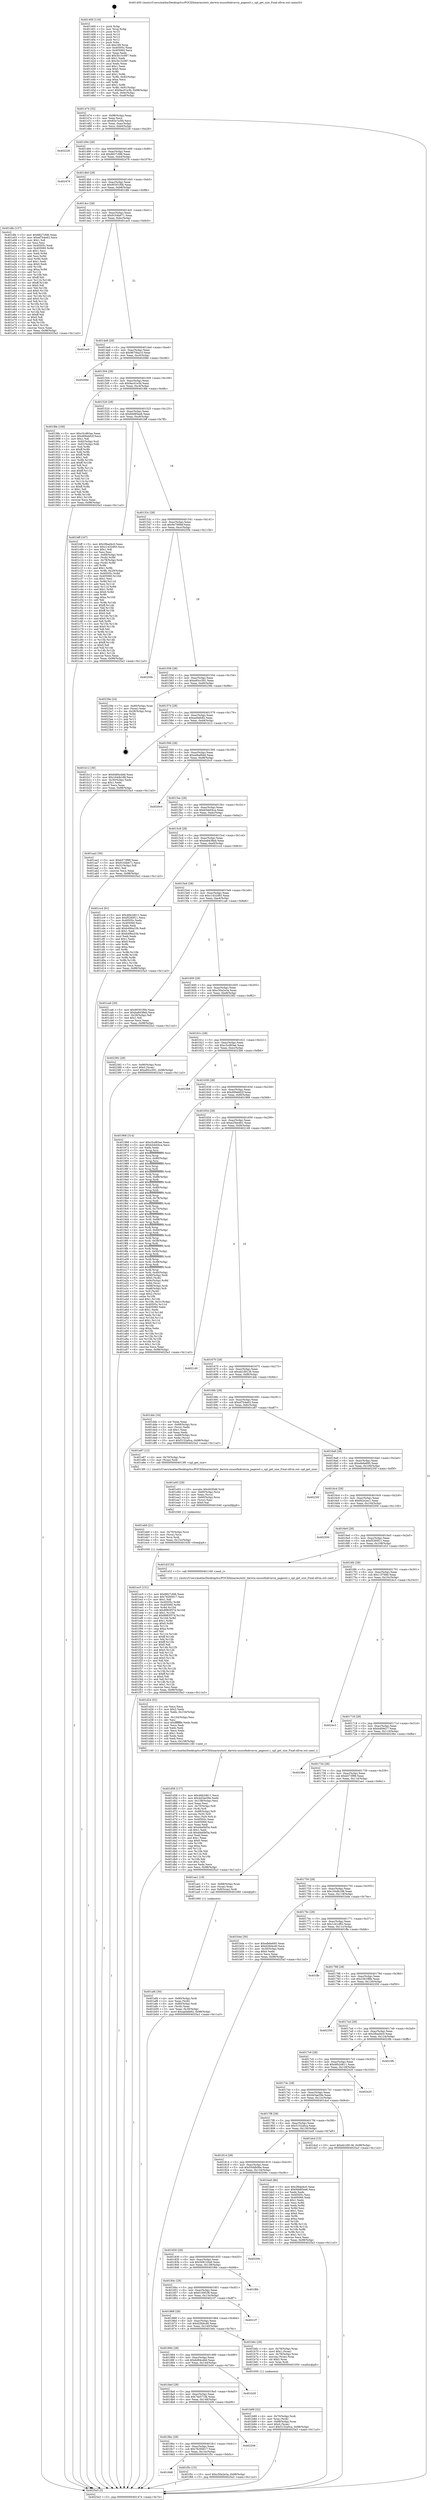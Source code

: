 digraph "0x401400" {
  label = "0x401400 (/mnt/c/Users/mathe/Desktop/tcc/POCII/binaries/extr_darwin-xnuosfmkvmvm_pageout.c_upl_get_size_Final-ollvm.out::main(0))"
  labelloc = "t"
  node[shape=record]

  Entry [label="",width=0.3,height=0.3,shape=circle,fillcolor=black,style=filled]
  "0x401474" [label="{
     0x401474 [32]\l
     | [instrs]\l
     &nbsp;&nbsp;0x401474 \<+6\>: mov -0x98(%rbp),%eax\l
     &nbsp;&nbsp;0x40147a \<+2\>: mov %eax,%ecx\l
     &nbsp;&nbsp;0x40147c \<+6\>: sub $0x83e7a3f4,%ecx\l
     &nbsp;&nbsp;0x401482 \<+6\>: mov %eax,-0xac(%rbp)\l
     &nbsp;&nbsp;0x401488 \<+6\>: mov %ecx,-0xb0(%rbp)\l
     &nbsp;&nbsp;0x40148e \<+6\>: je 0000000000402228 \<main+0xe28\>\l
  }"]
  "0x402228" [label="{
     0x402228\l
  }", style=dashed]
  "0x401494" [label="{
     0x401494 [28]\l
     | [instrs]\l
     &nbsp;&nbsp;0x401494 \<+5\>: jmp 0000000000401499 \<main+0x99\>\l
     &nbsp;&nbsp;0x401499 \<+6\>: mov -0xac(%rbp),%eax\l
     &nbsp;&nbsp;0x40149f \<+5\>: sub $0x8827cfd6,%eax\l
     &nbsp;&nbsp;0x4014a4 \<+6\>: mov %eax,-0xb4(%rbp)\l
     &nbsp;&nbsp;0x4014aa \<+6\>: je 0000000000402476 \<main+0x1076\>\l
  }"]
  Exit [label="",width=0.3,height=0.3,shape=circle,fillcolor=black,style=filled,peripheries=2]
  "0x402476" [label="{
     0x402476\l
  }", style=dashed]
  "0x4014b0" [label="{
     0x4014b0 [28]\l
     | [instrs]\l
     &nbsp;&nbsp;0x4014b0 \<+5\>: jmp 00000000004014b5 \<main+0xb5\>\l
     &nbsp;&nbsp;0x4014b5 \<+6\>: mov -0xac(%rbp),%eax\l
     &nbsp;&nbsp;0x4014bb \<+5\>: sub $0x90301f0b,%eax\l
     &nbsp;&nbsp;0x4014c0 \<+6\>: mov %eax,-0xb8(%rbp)\l
     &nbsp;&nbsp;0x4014c6 \<+6\>: je 0000000000401dfe \<main+0x9fe\>\l
  }"]
  "0x4018d8" [label="{
     0x4018d8\l
  }", style=dashed]
  "0x401dfe" [label="{
     0x401dfe [137]\l
     | [instrs]\l
     &nbsp;&nbsp;0x401dfe \<+5\>: mov $0x8827cfd6,%eax\l
     &nbsp;&nbsp;0x401e03 \<+5\>: mov $0xef7b4e63,%ecx\l
     &nbsp;&nbsp;0x401e08 \<+2\>: mov $0x1,%dl\l
     &nbsp;&nbsp;0x401e0a \<+2\>: xor %esi,%esi\l
     &nbsp;&nbsp;0x401e0c \<+7\>: mov 0x40505c,%edi\l
     &nbsp;&nbsp;0x401e13 \<+8\>: mov 0x405060,%r8d\l
     &nbsp;&nbsp;0x401e1b \<+3\>: sub $0x1,%esi\l
     &nbsp;&nbsp;0x401e1e \<+3\>: mov %edi,%r9d\l
     &nbsp;&nbsp;0x401e21 \<+3\>: add %esi,%r9d\l
     &nbsp;&nbsp;0x401e24 \<+4\>: imul %r9d,%edi\l
     &nbsp;&nbsp;0x401e28 \<+3\>: and $0x1,%edi\l
     &nbsp;&nbsp;0x401e2b \<+3\>: cmp $0x0,%edi\l
     &nbsp;&nbsp;0x401e2e \<+4\>: sete %r10b\l
     &nbsp;&nbsp;0x401e32 \<+4\>: cmp $0xa,%r8d\l
     &nbsp;&nbsp;0x401e36 \<+4\>: setl %r11b\l
     &nbsp;&nbsp;0x401e3a \<+3\>: mov %r10b,%bl\l
     &nbsp;&nbsp;0x401e3d \<+3\>: xor $0xff,%bl\l
     &nbsp;&nbsp;0x401e40 \<+3\>: mov %r11b,%r14b\l
     &nbsp;&nbsp;0x401e43 \<+4\>: xor $0xff,%r14b\l
     &nbsp;&nbsp;0x401e47 \<+3\>: xor $0x0,%dl\l
     &nbsp;&nbsp;0x401e4a \<+3\>: mov %bl,%r15b\l
     &nbsp;&nbsp;0x401e4d \<+4\>: and $0x0,%r15b\l
     &nbsp;&nbsp;0x401e51 \<+3\>: and %dl,%r10b\l
     &nbsp;&nbsp;0x401e54 \<+3\>: mov %r14b,%r12b\l
     &nbsp;&nbsp;0x401e57 \<+4\>: and $0x0,%r12b\l
     &nbsp;&nbsp;0x401e5b \<+3\>: and %dl,%r11b\l
     &nbsp;&nbsp;0x401e5e \<+3\>: or %r10b,%r15b\l
     &nbsp;&nbsp;0x401e61 \<+3\>: or %r11b,%r12b\l
     &nbsp;&nbsp;0x401e64 \<+3\>: xor %r12b,%r15b\l
     &nbsp;&nbsp;0x401e67 \<+3\>: or %r14b,%bl\l
     &nbsp;&nbsp;0x401e6a \<+3\>: xor $0xff,%bl\l
     &nbsp;&nbsp;0x401e6d \<+3\>: or $0x0,%dl\l
     &nbsp;&nbsp;0x401e70 \<+2\>: and %dl,%bl\l
     &nbsp;&nbsp;0x401e72 \<+3\>: or %bl,%r15b\l
     &nbsp;&nbsp;0x401e75 \<+4\>: test $0x1,%r15b\l
     &nbsp;&nbsp;0x401e79 \<+3\>: cmovne %ecx,%eax\l
     &nbsp;&nbsp;0x401e7c \<+6\>: mov %eax,-0x98(%rbp)\l
     &nbsp;&nbsp;0x401e82 \<+5\>: jmp 00000000004025a3 \<main+0x11a3\>\l
  }"]
  "0x4014cc" [label="{
     0x4014cc [28]\l
     | [instrs]\l
     &nbsp;&nbsp;0x4014cc \<+5\>: jmp 00000000004014d1 \<main+0xd1\>\l
     &nbsp;&nbsp;0x4014d1 \<+6\>: mov -0xac(%rbp),%eax\l
     &nbsp;&nbsp;0x4014d7 \<+5\>: sub $0x9164b671,%eax\l
     &nbsp;&nbsp;0x4014dc \<+6\>: mov %eax,-0xbc(%rbp)\l
     &nbsp;&nbsp;0x4014e2 \<+6\>: je 0000000000401ac0 \<main+0x6c0\>\l
  }"]
  "0x401f5c" [label="{
     0x401f5c [15]\l
     | [instrs]\l
     &nbsp;&nbsp;0x401f5c \<+10\>: movl $0xc50a2e3a,-0x98(%rbp)\l
     &nbsp;&nbsp;0x401f66 \<+5\>: jmp 00000000004025a3 \<main+0x11a3\>\l
  }"]
  "0x401ac0" [label="{
     0x401ac0\l
  }", style=dashed]
  "0x4014e8" [label="{
     0x4014e8 [28]\l
     | [instrs]\l
     &nbsp;&nbsp;0x4014e8 \<+5\>: jmp 00000000004014ed \<main+0xed\>\l
     &nbsp;&nbsp;0x4014ed \<+6\>: mov -0xac(%rbp),%eax\l
     &nbsp;&nbsp;0x4014f3 \<+5\>: sub $0x9670ba10,%eax\l
     &nbsp;&nbsp;0x4014f8 \<+6\>: mov %eax,-0xc0(%rbp)\l
     &nbsp;&nbsp;0x4014fe \<+6\>: je 000000000040208d \<main+0xc8d\>\l
  }"]
  "0x4018bc" [label="{
     0x4018bc [28]\l
     | [instrs]\l
     &nbsp;&nbsp;0x4018bc \<+5\>: jmp 00000000004018c1 \<main+0x4c1\>\l
     &nbsp;&nbsp;0x4018c1 \<+6\>: mov -0xac(%rbp),%eax\l
     &nbsp;&nbsp;0x4018c7 \<+5\>: sub $0x76295617,%eax\l
     &nbsp;&nbsp;0x4018cc \<+6\>: mov %eax,-0x14c(%rbp)\l
     &nbsp;&nbsp;0x4018d2 \<+6\>: je 0000000000401f5c \<main+0xb5c\>\l
  }"]
  "0x40208d" [label="{
     0x40208d\l
  }", style=dashed]
  "0x401504" [label="{
     0x401504 [28]\l
     | [instrs]\l
     &nbsp;&nbsp;0x401504 \<+5\>: jmp 0000000000401509 \<main+0x109\>\l
     &nbsp;&nbsp;0x401509 \<+6\>: mov -0xac(%rbp),%eax\l
     &nbsp;&nbsp;0x40150f \<+5\>: sub $0x9ac01e3b,%eax\l
     &nbsp;&nbsp;0x401514 \<+6\>: mov %eax,-0xc4(%rbp)\l
     &nbsp;&nbsp;0x40151a \<+6\>: je 00000000004018fe \<main+0x4fe\>\l
  }"]
  "0x402206" [label="{
     0x402206\l
  }", style=dashed]
  "0x4018fe" [label="{
     0x4018fe [106]\l
     | [instrs]\l
     &nbsp;&nbsp;0x4018fe \<+5\>: mov $0xc5cd83ae,%eax\l
     &nbsp;&nbsp;0x401903 \<+5\>: mov $0xd06eb62f,%ecx\l
     &nbsp;&nbsp;0x401908 \<+2\>: mov $0x1,%dl\l
     &nbsp;&nbsp;0x40190a \<+7\>: mov -0x92(%rbp),%sil\l
     &nbsp;&nbsp;0x401911 \<+7\>: mov -0x91(%rbp),%dil\l
     &nbsp;&nbsp;0x401918 \<+3\>: mov %sil,%r8b\l
     &nbsp;&nbsp;0x40191b \<+4\>: xor $0xff,%r8b\l
     &nbsp;&nbsp;0x40191f \<+3\>: mov %dil,%r9b\l
     &nbsp;&nbsp;0x401922 \<+4\>: xor $0xff,%r9b\l
     &nbsp;&nbsp;0x401926 \<+3\>: xor $0x1,%dl\l
     &nbsp;&nbsp;0x401929 \<+3\>: mov %r8b,%r10b\l
     &nbsp;&nbsp;0x40192c \<+4\>: and $0xff,%r10b\l
     &nbsp;&nbsp;0x401930 \<+3\>: and %dl,%sil\l
     &nbsp;&nbsp;0x401933 \<+3\>: mov %r9b,%r11b\l
     &nbsp;&nbsp;0x401936 \<+4\>: and $0xff,%r11b\l
     &nbsp;&nbsp;0x40193a \<+3\>: and %dl,%dil\l
     &nbsp;&nbsp;0x40193d \<+3\>: or %sil,%r10b\l
     &nbsp;&nbsp;0x401940 \<+3\>: or %dil,%r11b\l
     &nbsp;&nbsp;0x401943 \<+3\>: xor %r11b,%r10b\l
     &nbsp;&nbsp;0x401946 \<+3\>: or %r9b,%r8b\l
     &nbsp;&nbsp;0x401949 \<+4\>: xor $0xff,%r8b\l
     &nbsp;&nbsp;0x40194d \<+3\>: or $0x1,%dl\l
     &nbsp;&nbsp;0x401950 \<+3\>: and %dl,%r8b\l
     &nbsp;&nbsp;0x401953 \<+3\>: or %r8b,%r10b\l
     &nbsp;&nbsp;0x401956 \<+4\>: test $0x1,%r10b\l
     &nbsp;&nbsp;0x40195a \<+3\>: cmovne %ecx,%eax\l
     &nbsp;&nbsp;0x40195d \<+6\>: mov %eax,-0x98(%rbp)\l
     &nbsp;&nbsp;0x401963 \<+5\>: jmp 00000000004025a3 \<main+0x11a3\>\l
  }"]
  "0x401520" [label="{
     0x401520 [28]\l
     | [instrs]\l
     &nbsp;&nbsp;0x401520 \<+5\>: jmp 0000000000401525 \<main+0x125\>\l
     &nbsp;&nbsp;0x401525 \<+6\>: mov -0xac(%rbp),%eax\l
     &nbsp;&nbsp;0x40152b \<+5\>: sub $0x9dd85ee6,%eax\l
     &nbsp;&nbsp;0x401530 \<+6\>: mov %eax,-0xc8(%rbp)\l
     &nbsp;&nbsp;0x401536 \<+6\>: je 0000000000401bff \<main+0x7ff\>\l
  }"]
  "0x4025a3" [label="{
     0x4025a3 [5]\l
     | [instrs]\l
     &nbsp;&nbsp;0x4025a3 \<+5\>: jmp 0000000000401474 \<main+0x74\>\l
  }"]
  "0x401400" [label="{
     0x401400 [116]\l
     | [instrs]\l
     &nbsp;&nbsp;0x401400 \<+1\>: push %rbp\l
     &nbsp;&nbsp;0x401401 \<+3\>: mov %rsp,%rbp\l
     &nbsp;&nbsp;0x401404 \<+2\>: push %r15\l
     &nbsp;&nbsp;0x401406 \<+2\>: push %r14\l
     &nbsp;&nbsp;0x401408 \<+2\>: push %r13\l
     &nbsp;&nbsp;0x40140a \<+2\>: push %r12\l
     &nbsp;&nbsp;0x40140c \<+1\>: push %rbx\l
     &nbsp;&nbsp;0x40140d \<+7\>: sub $0x168,%rsp\l
     &nbsp;&nbsp;0x401414 \<+7\>: mov 0x40505c,%eax\l
     &nbsp;&nbsp;0x40141b \<+7\>: mov 0x405060,%ecx\l
     &nbsp;&nbsp;0x401422 \<+2\>: mov %eax,%edx\l
     &nbsp;&nbsp;0x401424 \<+6\>: add $0x3b15c087,%edx\l
     &nbsp;&nbsp;0x40142a \<+3\>: sub $0x1,%edx\l
     &nbsp;&nbsp;0x40142d \<+6\>: sub $0x3b15c087,%edx\l
     &nbsp;&nbsp;0x401433 \<+3\>: imul %edx,%eax\l
     &nbsp;&nbsp;0x401436 \<+3\>: and $0x1,%eax\l
     &nbsp;&nbsp;0x401439 \<+3\>: cmp $0x0,%eax\l
     &nbsp;&nbsp;0x40143c \<+4\>: sete %r8b\l
     &nbsp;&nbsp;0x401440 \<+4\>: and $0x1,%r8b\l
     &nbsp;&nbsp;0x401444 \<+7\>: mov %r8b,-0x92(%rbp)\l
     &nbsp;&nbsp;0x40144b \<+3\>: cmp $0xa,%ecx\l
     &nbsp;&nbsp;0x40144e \<+4\>: setl %r8b\l
     &nbsp;&nbsp;0x401452 \<+4\>: and $0x1,%r8b\l
     &nbsp;&nbsp;0x401456 \<+7\>: mov %r8b,-0x91(%rbp)\l
     &nbsp;&nbsp;0x40145d \<+10\>: movl $0x9ac01e3b,-0x98(%rbp)\l
     &nbsp;&nbsp;0x401467 \<+6\>: mov %edi,-0x9c(%rbp)\l
     &nbsp;&nbsp;0x40146d \<+7\>: mov %rsi,-0xa8(%rbp)\l
  }"]
  "0x4018a0" [label="{
     0x4018a0 [28]\l
     | [instrs]\l
     &nbsp;&nbsp;0x4018a0 \<+5\>: jmp 00000000004018a5 \<main+0x4a5\>\l
     &nbsp;&nbsp;0x4018a5 \<+6\>: mov -0xac(%rbp),%eax\l
     &nbsp;&nbsp;0x4018ab \<+5\>: sub $0x74e571fb,%eax\l
     &nbsp;&nbsp;0x4018b0 \<+6\>: mov %eax,-0x148(%rbp)\l
     &nbsp;&nbsp;0x4018b6 \<+6\>: je 0000000000402206 \<main+0xe06\>\l
  }"]
  "0x401bff" [label="{
     0x401bff [167]\l
     | [instrs]\l
     &nbsp;&nbsp;0x401bff \<+5\>: mov $0x2fbad4c0,%eax\l
     &nbsp;&nbsp;0x401c04 \<+5\>: mov $0xc1432d93,%ecx\l
     &nbsp;&nbsp;0x401c09 \<+2\>: mov $0x1,%dl\l
     &nbsp;&nbsp;0x401c0b \<+2\>: xor %esi,%esi\l
     &nbsp;&nbsp;0x401c0d \<+4\>: mov -0x68(%rbp),%rdi\l
     &nbsp;&nbsp;0x401c11 \<+3\>: mov (%rdi),%r8d\l
     &nbsp;&nbsp;0x401c14 \<+4\>: mov -0x78(%rbp),%rdi\l
     &nbsp;&nbsp;0x401c18 \<+3\>: cmp (%rdi),%r8d\l
     &nbsp;&nbsp;0x401c1b \<+4\>: setl %r9b\l
     &nbsp;&nbsp;0x401c1f \<+4\>: and $0x1,%r9b\l
     &nbsp;&nbsp;0x401c23 \<+4\>: mov %r9b,-0x29(%rbp)\l
     &nbsp;&nbsp;0x401c27 \<+8\>: mov 0x40505c,%r8d\l
     &nbsp;&nbsp;0x401c2f \<+8\>: mov 0x405060,%r10d\l
     &nbsp;&nbsp;0x401c37 \<+3\>: sub $0x1,%esi\l
     &nbsp;&nbsp;0x401c3a \<+3\>: mov %r8d,%r11d\l
     &nbsp;&nbsp;0x401c3d \<+3\>: add %esi,%r11d\l
     &nbsp;&nbsp;0x401c40 \<+4\>: imul %r11d,%r8d\l
     &nbsp;&nbsp;0x401c44 \<+4\>: and $0x1,%r8d\l
     &nbsp;&nbsp;0x401c48 \<+4\>: cmp $0x0,%r8d\l
     &nbsp;&nbsp;0x401c4c \<+4\>: sete %r9b\l
     &nbsp;&nbsp;0x401c50 \<+4\>: cmp $0xa,%r10d\l
     &nbsp;&nbsp;0x401c54 \<+3\>: setl %bl\l
     &nbsp;&nbsp;0x401c57 \<+3\>: mov %r9b,%r14b\l
     &nbsp;&nbsp;0x401c5a \<+4\>: xor $0xff,%r14b\l
     &nbsp;&nbsp;0x401c5e \<+3\>: mov %bl,%r15b\l
     &nbsp;&nbsp;0x401c61 \<+4\>: xor $0xff,%r15b\l
     &nbsp;&nbsp;0x401c65 \<+3\>: xor $0x0,%dl\l
     &nbsp;&nbsp;0x401c68 \<+3\>: mov %r14b,%r12b\l
     &nbsp;&nbsp;0x401c6b \<+4\>: and $0x0,%r12b\l
     &nbsp;&nbsp;0x401c6f \<+3\>: and %dl,%r9b\l
     &nbsp;&nbsp;0x401c72 \<+3\>: mov %r15b,%r13b\l
     &nbsp;&nbsp;0x401c75 \<+4\>: and $0x0,%r13b\l
     &nbsp;&nbsp;0x401c79 \<+2\>: and %dl,%bl\l
     &nbsp;&nbsp;0x401c7b \<+3\>: or %r9b,%r12b\l
     &nbsp;&nbsp;0x401c7e \<+3\>: or %bl,%r13b\l
     &nbsp;&nbsp;0x401c81 \<+3\>: xor %r13b,%r12b\l
     &nbsp;&nbsp;0x401c84 \<+3\>: or %r15b,%r14b\l
     &nbsp;&nbsp;0x401c87 \<+4\>: xor $0xff,%r14b\l
     &nbsp;&nbsp;0x401c8b \<+3\>: or $0x0,%dl\l
     &nbsp;&nbsp;0x401c8e \<+3\>: and %dl,%r14b\l
     &nbsp;&nbsp;0x401c91 \<+3\>: or %r14b,%r12b\l
     &nbsp;&nbsp;0x401c94 \<+4\>: test $0x1,%r12b\l
     &nbsp;&nbsp;0x401c98 \<+3\>: cmovne %ecx,%eax\l
     &nbsp;&nbsp;0x401c9b \<+6\>: mov %eax,-0x98(%rbp)\l
     &nbsp;&nbsp;0x401ca1 \<+5\>: jmp 00000000004025a3 \<main+0x11a3\>\l
  }"]
  "0x40153c" [label="{
     0x40153c [28]\l
     | [instrs]\l
     &nbsp;&nbsp;0x40153c \<+5\>: jmp 0000000000401541 \<main+0x141\>\l
     &nbsp;&nbsp;0x401541 \<+6\>: mov -0xac(%rbp),%eax\l
     &nbsp;&nbsp;0x401547 \<+5\>: sub $0x9e799fef,%eax\l
     &nbsp;&nbsp;0x40154c \<+6\>: mov %eax,-0xcc(%rbp)\l
     &nbsp;&nbsp;0x401552 \<+6\>: je 000000000040255b \<main+0x115b\>\l
  }"]
  "0x401b30" [label="{
     0x401b30\l
  }", style=dashed]
  "0x40255b" [label="{
     0x40255b\l
  }", style=dashed]
  "0x401558" [label="{
     0x401558 [28]\l
     | [instrs]\l
     &nbsp;&nbsp;0x401558 \<+5\>: jmp 000000000040155d \<main+0x15d\>\l
     &nbsp;&nbsp;0x40155d \<+6\>: mov -0xac(%rbp),%eax\l
     &nbsp;&nbsp;0x401563 \<+5\>: sub $0xa95cc591,%eax\l
     &nbsp;&nbsp;0x401568 \<+6\>: mov %eax,-0xd0(%rbp)\l
     &nbsp;&nbsp;0x40156e \<+6\>: je 000000000040239e \<main+0xf9e\>\l
  }"]
  "0x401ec5" [label="{
     0x401ec5 [151]\l
     | [instrs]\l
     &nbsp;&nbsp;0x401ec5 \<+5\>: mov $0x8827cfd6,%eax\l
     &nbsp;&nbsp;0x401eca \<+5\>: mov $0x76295617,%esi\l
     &nbsp;&nbsp;0x401ecf \<+2\>: mov $0x1,%dl\l
     &nbsp;&nbsp;0x401ed1 \<+8\>: mov 0x40505c,%r8d\l
     &nbsp;&nbsp;0x401ed9 \<+8\>: mov 0x405060,%r9d\l
     &nbsp;&nbsp;0x401ee1 \<+3\>: mov %r8d,%r10d\l
     &nbsp;&nbsp;0x401ee4 \<+7\>: sub $0x8983f37d,%r10d\l
     &nbsp;&nbsp;0x401eeb \<+4\>: sub $0x1,%r10d\l
     &nbsp;&nbsp;0x401eef \<+7\>: add $0x8983f37d,%r10d\l
     &nbsp;&nbsp;0x401ef6 \<+4\>: imul %r10d,%r8d\l
     &nbsp;&nbsp;0x401efa \<+4\>: and $0x1,%r8d\l
     &nbsp;&nbsp;0x401efe \<+4\>: cmp $0x0,%r8d\l
     &nbsp;&nbsp;0x401f02 \<+4\>: sete %r11b\l
     &nbsp;&nbsp;0x401f06 \<+4\>: cmp $0xa,%r9d\l
     &nbsp;&nbsp;0x401f0a \<+3\>: setl %bl\l
     &nbsp;&nbsp;0x401f0d \<+3\>: mov %r11b,%r14b\l
     &nbsp;&nbsp;0x401f10 \<+4\>: xor $0xff,%r14b\l
     &nbsp;&nbsp;0x401f14 \<+3\>: mov %bl,%r15b\l
     &nbsp;&nbsp;0x401f17 \<+4\>: xor $0xff,%r15b\l
     &nbsp;&nbsp;0x401f1b \<+3\>: xor $0x0,%dl\l
     &nbsp;&nbsp;0x401f1e \<+3\>: mov %r14b,%r12b\l
     &nbsp;&nbsp;0x401f21 \<+4\>: and $0x0,%r12b\l
     &nbsp;&nbsp;0x401f25 \<+3\>: and %dl,%r11b\l
     &nbsp;&nbsp;0x401f28 \<+3\>: mov %r15b,%r13b\l
     &nbsp;&nbsp;0x401f2b \<+4\>: and $0x0,%r13b\l
     &nbsp;&nbsp;0x401f2f \<+2\>: and %dl,%bl\l
     &nbsp;&nbsp;0x401f31 \<+3\>: or %r11b,%r12b\l
     &nbsp;&nbsp;0x401f34 \<+3\>: or %bl,%r13b\l
     &nbsp;&nbsp;0x401f37 \<+3\>: xor %r13b,%r12b\l
     &nbsp;&nbsp;0x401f3a \<+3\>: or %r15b,%r14b\l
     &nbsp;&nbsp;0x401f3d \<+4\>: xor $0xff,%r14b\l
     &nbsp;&nbsp;0x401f41 \<+3\>: or $0x0,%dl\l
     &nbsp;&nbsp;0x401f44 \<+3\>: and %dl,%r14b\l
     &nbsp;&nbsp;0x401f47 \<+3\>: or %r14b,%r12b\l
     &nbsp;&nbsp;0x401f4a \<+4\>: test $0x1,%r12b\l
     &nbsp;&nbsp;0x401f4e \<+3\>: cmovne %esi,%eax\l
     &nbsp;&nbsp;0x401f51 \<+6\>: mov %eax,-0x98(%rbp)\l
     &nbsp;&nbsp;0x401f57 \<+5\>: jmp 00000000004025a3 \<main+0x11a3\>\l
  }"]
  "0x40239e" [label="{
     0x40239e [24]\l
     | [instrs]\l
     &nbsp;&nbsp;0x40239e \<+7\>: mov -0x90(%rbp),%rax\l
     &nbsp;&nbsp;0x4023a5 \<+2\>: mov (%rax),%eax\l
     &nbsp;&nbsp;0x4023a7 \<+4\>: lea -0x28(%rbp),%rsp\l
     &nbsp;&nbsp;0x4023ab \<+1\>: pop %rbx\l
     &nbsp;&nbsp;0x4023ac \<+2\>: pop %r12\l
     &nbsp;&nbsp;0x4023ae \<+2\>: pop %r13\l
     &nbsp;&nbsp;0x4023b0 \<+2\>: pop %r14\l
     &nbsp;&nbsp;0x4023b2 \<+2\>: pop %r15\l
     &nbsp;&nbsp;0x4023b4 \<+1\>: pop %rbp\l
     &nbsp;&nbsp;0x4023b5 \<+1\>: ret\l
  }"]
  "0x401574" [label="{
     0x401574 [28]\l
     | [instrs]\l
     &nbsp;&nbsp;0x401574 \<+5\>: jmp 0000000000401579 \<main+0x179\>\l
     &nbsp;&nbsp;0x401579 \<+6\>: mov -0xac(%rbp),%eax\l
     &nbsp;&nbsp;0x40157f \<+5\>: sub $0xaa0afe82,%eax\l
     &nbsp;&nbsp;0x401584 \<+6\>: mov %eax,-0xd4(%rbp)\l
     &nbsp;&nbsp;0x40158a \<+6\>: je 0000000000401b12 \<main+0x712\>\l
  }"]
  "0x401eb0" [label="{
     0x401eb0 [21]\l
     | [instrs]\l
     &nbsp;&nbsp;0x401eb0 \<+4\>: mov -0x70(%rbp),%rcx\l
     &nbsp;&nbsp;0x401eb4 \<+3\>: mov (%rcx),%rcx\l
     &nbsp;&nbsp;0x401eb7 \<+3\>: mov %rcx,%rdi\l
     &nbsp;&nbsp;0x401eba \<+6\>: mov %eax,-0x15c(%rbp)\l
     &nbsp;&nbsp;0x401ec0 \<+5\>: call 0000000000401030 \<free@plt\>\l
     | [calls]\l
     &nbsp;&nbsp;0x401030 \{1\} (unknown)\l
  }"]
  "0x401b12" [label="{
     0x401b12 [30]\l
     | [instrs]\l
     &nbsp;&nbsp;0x401b12 \<+5\>: mov $0x6d84cddd,%eax\l
     &nbsp;&nbsp;0x401b17 \<+5\>: mov $0x164db188,%ecx\l
     &nbsp;&nbsp;0x401b1c \<+3\>: mov -0x30(%rbp),%edx\l
     &nbsp;&nbsp;0x401b1f \<+3\>: cmp $0x1,%edx\l
     &nbsp;&nbsp;0x401b22 \<+3\>: cmovl %ecx,%eax\l
     &nbsp;&nbsp;0x401b25 \<+6\>: mov %eax,-0x98(%rbp)\l
     &nbsp;&nbsp;0x401b2b \<+5\>: jmp 00000000004025a3 \<main+0x11a3\>\l
  }"]
  "0x401590" [label="{
     0x401590 [28]\l
     | [instrs]\l
     &nbsp;&nbsp;0x401590 \<+5\>: jmp 0000000000401595 \<main+0x195\>\l
     &nbsp;&nbsp;0x401595 \<+6\>: mov -0xac(%rbp),%eax\l
     &nbsp;&nbsp;0x40159b \<+5\>: sub $0xadbaf0dd,%eax\l
     &nbsp;&nbsp;0x4015a0 \<+6\>: mov %eax,-0xd8(%rbp)\l
     &nbsp;&nbsp;0x4015a6 \<+6\>: je 00000000004020c0 \<main+0xcc0\>\l
  }"]
  "0x401e93" [label="{
     0x401e93 [29]\l
     | [instrs]\l
     &nbsp;&nbsp;0x401e93 \<+10\>: movabs $0x4030d6,%rdi\l
     &nbsp;&nbsp;0x401e9d \<+4\>: mov -0x60(%rbp),%rcx\l
     &nbsp;&nbsp;0x401ea1 \<+2\>: mov %eax,(%rcx)\l
     &nbsp;&nbsp;0x401ea3 \<+4\>: mov -0x60(%rbp),%rcx\l
     &nbsp;&nbsp;0x401ea7 \<+2\>: mov (%rcx),%esi\l
     &nbsp;&nbsp;0x401ea9 \<+2\>: mov $0x0,%al\l
     &nbsp;&nbsp;0x401eab \<+5\>: call 0000000000401040 \<printf@plt\>\l
     | [calls]\l
     &nbsp;&nbsp;0x401040 \{1\} (unknown)\l
  }"]
  "0x4020c0" [label="{
     0x4020c0\l
  }", style=dashed]
  "0x4015ac" [label="{
     0x4015ac [28]\l
     | [instrs]\l
     &nbsp;&nbsp;0x4015ac \<+5\>: jmp 00000000004015b1 \<main+0x1b1\>\l
     &nbsp;&nbsp;0x4015b1 \<+6\>: mov -0xac(%rbp),%eax\l
     &nbsp;&nbsp;0x4015b7 \<+5\>: sub $0xb5de04ca,%eax\l
     &nbsp;&nbsp;0x4015bc \<+6\>: mov %eax,-0xdc(%rbp)\l
     &nbsp;&nbsp;0x4015c2 \<+6\>: je 0000000000401aa2 \<main+0x6a2\>\l
  }"]
  "0x401d58" [label="{
     0x401d58 [117]\l
     | [instrs]\l
     &nbsp;&nbsp;0x401d58 \<+5\>: mov $0x46b2d611,%ecx\l
     &nbsp;&nbsp;0x401d5d \<+5\>: mov $0x4d3ae59e,%edx\l
     &nbsp;&nbsp;0x401d62 \<+6\>: mov -0x158(%rbp),%esi\l
     &nbsp;&nbsp;0x401d68 \<+3\>: imul %eax,%esi\l
     &nbsp;&nbsp;0x401d6b \<+4\>: mov -0x70(%rbp),%r8\l
     &nbsp;&nbsp;0x401d6f \<+3\>: mov (%r8),%r8\l
     &nbsp;&nbsp;0x401d72 \<+4\>: mov -0x68(%rbp),%r9\l
     &nbsp;&nbsp;0x401d76 \<+3\>: movslq (%r9),%r9\l
     &nbsp;&nbsp;0x401d79 \<+4\>: mov %esi,(%r8,%r9,4)\l
     &nbsp;&nbsp;0x401d7d \<+7\>: mov 0x40505c,%eax\l
     &nbsp;&nbsp;0x401d84 \<+7\>: mov 0x405060,%esi\l
     &nbsp;&nbsp;0x401d8b \<+2\>: mov %eax,%edi\l
     &nbsp;&nbsp;0x401d8d \<+6\>: add $0xd4a0bf3a,%edi\l
     &nbsp;&nbsp;0x401d93 \<+3\>: sub $0x1,%edi\l
     &nbsp;&nbsp;0x401d96 \<+6\>: sub $0xd4a0bf3a,%edi\l
     &nbsp;&nbsp;0x401d9c \<+3\>: imul %edi,%eax\l
     &nbsp;&nbsp;0x401d9f \<+3\>: and $0x1,%eax\l
     &nbsp;&nbsp;0x401da2 \<+3\>: cmp $0x0,%eax\l
     &nbsp;&nbsp;0x401da5 \<+4\>: sete %r10b\l
     &nbsp;&nbsp;0x401da9 \<+3\>: cmp $0xa,%esi\l
     &nbsp;&nbsp;0x401dac \<+4\>: setl %r11b\l
     &nbsp;&nbsp;0x401db0 \<+3\>: mov %r10b,%bl\l
     &nbsp;&nbsp;0x401db3 \<+3\>: and %r11b,%bl\l
     &nbsp;&nbsp;0x401db6 \<+3\>: xor %r11b,%r10b\l
     &nbsp;&nbsp;0x401db9 \<+3\>: or %r10b,%bl\l
     &nbsp;&nbsp;0x401dbc \<+3\>: test $0x1,%bl\l
     &nbsp;&nbsp;0x401dbf \<+3\>: cmovne %edx,%ecx\l
     &nbsp;&nbsp;0x401dc2 \<+6\>: mov %ecx,-0x98(%rbp)\l
     &nbsp;&nbsp;0x401dc8 \<+5\>: jmp 00000000004025a3 \<main+0x11a3\>\l
  }"]
  "0x401aa2" [label="{
     0x401aa2 [30]\l
     | [instrs]\l
     &nbsp;&nbsp;0x401aa2 \<+5\>: mov $0xb573f98,%eax\l
     &nbsp;&nbsp;0x401aa7 \<+5\>: mov $0x9164b671,%ecx\l
     &nbsp;&nbsp;0x401aac \<+3\>: mov -0x31(%rbp),%dl\l
     &nbsp;&nbsp;0x401aaf \<+3\>: test $0x1,%dl\l
     &nbsp;&nbsp;0x401ab2 \<+3\>: cmovne %ecx,%eax\l
     &nbsp;&nbsp;0x401ab5 \<+6\>: mov %eax,-0x98(%rbp)\l
     &nbsp;&nbsp;0x401abb \<+5\>: jmp 00000000004025a3 \<main+0x11a3\>\l
  }"]
  "0x4015c8" [label="{
     0x4015c8 [28]\l
     | [instrs]\l
     &nbsp;&nbsp;0x4015c8 \<+5\>: jmp 00000000004015cd \<main+0x1cd\>\l
     &nbsp;&nbsp;0x4015cd \<+6\>: mov -0xac(%rbp),%eax\l
     &nbsp;&nbsp;0x4015d3 \<+5\>: sub $0xba8438eb,%eax\l
     &nbsp;&nbsp;0x4015d8 \<+6\>: mov %eax,-0xe0(%rbp)\l
     &nbsp;&nbsp;0x4015de \<+6\>: je 0000000000401cc4 \<main+0x8c4\>\l
  }"]
  "0x401d24" [label="{
     0x401d24 [52]\l
     | [instrs]\l
     &nbsp;&nbsp;0x401d24 \<+2\>: xor %ecx,%ecx\l
     &nbsp;&nbsp;0x401d26 \<+5\>: mov $0x2,%edx\l
     &nbsp;&nbsp;0x401d2b \<+6\>: mov %edx,-0x154(%rbp)\l
     &nbsp;&nbsp;0x401d31 \<+1\>: cltd\l
     &nbsp;&nbsp;0x401d32 \<+6\>: mov -0x154(%rbp),%esi\l
     &nbsp;&nbsp;0x401d38 \<+2\>: idiv %esi\l
     &nbsp;&nbsp;0x401d3a \<+6\>: imul $0xfffffffe,%edx,%edx\l
     &nbsp;&nbsp;0x401d40 \<+2\>: mov %ecx,%edi\l
     &nbsp;&nbsp;0x401d42 \<+2\>: sub %edx,%edi\l
     &nbsp;&nbsp;0x401d44 \<+2\>: mov %ecx,%edx\l
     &nbsp;&nbsp;0x401d46 \<+3\>: sub $0x1,%edx\l
     &nbsp;&nbsp;0x401d49 \<+2\>: add %edx,%edi\l
     &nbsp;&nbsp;0x401d4b \<+2\>: sub %edi,%ecx\l
     &nbsp;&nbsp;0x401d4d \<+6\>: mov %ecx,-0x158(%rbp)\l
     &nbsp;&nbsp;0x401d53 \<+5\>: call 0000000000401160 \<next_i\>\l
     | [calls]\l
     &nbsp;&nbsp;0x401160 \{1\} (/mnt/c/Users/mathe/Desktop/tcc/POCII/binaries/extr_darwin-xnuosfmkvmvm_pageout.c_upl_get_size_Final-ollvm.out::next_i)\l
  }"]
  "0x401cc4" [label="{
     0x401cc4 [91]\l
     | [instrs]\l
     &nbsp;&nbsp;0x401cc4 \<+5\>: mov $0x46b2d611,%eax\l
     &nbsp;&nbsp;0x401cc9 \<+5\>: mov $0xf5260f11,%ecx\l
     &nbsp;&nbsp;0x401cce \<+7\>: mov 0x40505c,%edx\l
     &nbsp;&nbsp;0x401cd5 \<+7\>: mov 0x405060,%esi\l
     &nbsp;&nbsp;0x401cdc \<+2\>: mov %edx,%edi\l
     &nbsp;&nbsp;0x401cde \<+6\>: add $0xb49ba33b,%edi\l
     &nbsp;&nbsp;0x401ce4 \<+3\>: sub $0x1,%edi\l
     &nbsp;&nbsp;0x401ce7 \<+6\>: sub $0xb49ba33b,%edi\l
     &nbsp;&nbsp;0x401ced \<+3\>: imul %edi,%edx\l
     &nbsp;&nbsp;0x401cf0 \<+3\>: and $0x1,%edx\l
     &nbsp;&nbsp;0x401cf3 \<+3\>: cmp $0x0,%edx\l
     &nbsp;&nbsp;0x401cf6 \<+4\>: sete %r8b\l
     &nbsp;&nbsp;0x401cfa \<+3\>: cmp $0xa,%esi\l
     &nbsp;&nbsp;0x401cfd \<+4\>: setl %r9b\l
     &nbsp;&nbsp;0x401d01 \<+3\>: mov %r8b,%r10b\l
     &nbsp;&nbsp;0x401d04 \<+3\>: and %r9b,%r10b\l
     &nbsp;&nbsp;0x401d07 \<+3\>: xor %r9b,%r8b\l
     &nbsp;&nbsp;0x401d0a \<+3\>: or %r8b,%r10b\l
     &nbsp;&nbsp;0x401d0d \<+4\>: test $0x1,%r10b\l
     &nbsp;&nbsp;0x401d11 \<+3\>: cmovne %ecx,%eax\l
     &nbsp;&nbsp;0x401d14 \<+6\>: mov %eax,-0x98(%rbp)\l
     &nbsp;&nbsp;0x401d1a \<+5\>: jmp 00000000004025a3 \<main+0x11a3\>\l
  }"]
  "0x4015e4" [label="{
     0x4015e4 [28]\l
     | [instrs]\l
     &nbsp;&nbsp;0x4015e4 \<+5\>: jmp 00000000004015e9 \<main+0x1e9\>\l
     &nbsp;&nbsp;0x4015e9 \<+6\>: mov -0xac(%rbp),%eax\l
     &nbsp;&nbsp;0x4015ef \<+5\>: sub $0xc1432d93,%eax\l
     &nbsp;&nbsp;0x4015f4 \<+6\>: mov %eax,-0xe4(%rbp)\l
     &nbsp;&nbsp;0x4015fa \<+6\>: je 0000000000401ca6 \<main+0x8a6\>\l
  }"]
  "0x401b89" [label="{
     0x401b89 [32]\l
     | [instrs]\l
     &nbsp;&nbsp;0x401b89 \<+4\>: mov -0x70(%rbp),%rdi\l
     &nbsp;&nbsp;0x401b8d \<+3\>: mov %rax,(%rdi)\l
     &nbsp;&nbsp;0x401b90 \<+4\>: mov -0x68(%rbp),%rax\l
     &nbsp;&nbsp;0x401b94 \<+6\>: movl $0x0,(%rax)\l
     &nbsp;&nbsp;0x401b9a \<+10\>: movl $0x5152a0ca,-0x98(%rbp)\l
     &nbsp;&nbsp;0x401ba4 \<+5\>: jmp 00000000004025a3 \<main+0x11a3\>\l
  }"]
  "0x401ca6" [label="{
     0x401ca6 [30]\l
     | [instrs]\l
     &nbsp;&nbsp;0x401ca6 \<+5\>: mov $0x90301f0b,%eax\l
     &nbsp;&nbsp;0x401cab \<+5\>: mov $0xba8438eb,%ecx\l
     &nbsp;&nbsp;0x401cb0 \<+3\>: mov -0x29(%rbp),%dl\l
     &nbsp;&nbsp;0x401cb3 \<+3\>: test $0x1,%dl\l
     &nbsp;&nbsp;0x401cb6 \<+3\>: cmovne %ecx,%eax\l
     &nbsp;&nbsp;0x401cb9 \<+6\>: mov %eax,-0x98(%rbp)\l
     &nbsp;&nbsp;0x401cbf \<+5\>: jmp 00000000004025a3 \<main+0x11a3\>\l
  }"]
  "0x401600" [label="{
     0x401600 [28]\l
     | [instrs]\l
     &nbsp;&nbsp;0x401600 \<+5\>: jmp 0000000000401605 \<main+0x205\>\l
     &nbsp;&nbsp;0x401605 \<+6\>: mov -0xac(%rbp),%eax\l
     &nbsp;&nbsp;0x40160b \<+5\>: sub $0xc50a2e3a,%eax\l
     &nbsp;&nbsp;0x401610 \<+6\>: mov %eax,-0xe8(%rbp)\l
     &nbsp;&nbsp;0x401616 \<+6\>: je 0000000000402382 \<main+0xf82\>\l
  }"]
  "0x401884" [label="{
     0x401884 [28]\l
     | [instrs]\l
     &nbsp;&nbsp;0x401884 \<+5\>: jmp 0000000000401889 \<main+0x489\>\l
     &nbsp;&nbsp;0x401889 \<+6\>: mov -0xac(%rbp),%eax\l
     &nbsp;&nbsp;0x40188f \<+5\>: sub $0x6d84cddd,%eax\l
     &nbsp;&nbsp;0x401894 \<+6\>: mov %eax,-0x144(%rbp)\l
     &nbsp;&nbsp;0x40189a \<+6\>: je 0000000000401b30 \<main+0x730\>\l
  }"]
  "0x402382" [label="{
     0x402382 [28]\l
     | [instrs]\l
     &nbsp;&nbsp;0x402382 \<+7\>: mov -0x90(%rbp),%rax\l
     &nbsp;&nbsp;0x402389 \<+6\>: movl $0x0,(%rax)\l
     &nbsp;&nbsp;0x40238f \<+10\>: movl $0xa95cc591,-0x98(%rbp)\l
     &nbsp;&nbsp;0x402399 \<+5\>: jmp 00000000004025a3 \<main+0x11a3\>\l
  }"]
  "0x40161c" [label="{
     0x40161c [28]\l
     | [instrs]\l
     &nbsp;&nbsp;0x40161c \<+5\>: jmp 0000000000401621 \<main+0x221\>\l
     &nbsp;&nbsp;0x401621 \<+6\>: mov -0xac(%rbp),%eax\l
     &nbsp;&nbsp;0x401627 \<+5\>: sub $0xc5cd83ae,%eax\l
     &nbsp;&nbsp;0x40162c \<+6\>: mov %eax,-0xec(%rbp)\l
     &nbsp;&nbsp;0x401632 \<+6\>: je 00000000004023b6 \<main+0xfb6\>\l
  }"]
  "0x401b6c" [label="{
     0x401b6c [29]\l
     | [instrs]\l
     &nbsp;&nbsp;0x401b6c \<+4\>: mov -0x78(%rbp),%rax\l
     &nbsp;&nbsp;0x401b70 \<+6\>: movl $0x1,(%rax)\l
     &nbsp;&nbsp;0x401b76 \<+4\>: mov -0x78(%rbp),%rax\l
     &nbsp;&nbsp;0x401b7a \<+3\>: movslq (%rax),%rax\l
     &nbsp;&nbsp;0x401b7d \<+4\>: shl $0x2,%rax\l
     &nbsp;&nbsp;0x401b81 \<+3\>: mov %rax,%rdi\l
     &nbsp;&nbsp;0x401b84 \<+5\>: call 0000000000401050 \<malloc@plt\>\l
     | [calls]\l
     &nbsp;&nbsp;0x401050 \{1\} (unknown)\l
  }"]
  "0x4023b6" [label="{
     0x4023b6\l
  }", style=dashed]
  "0x401638" [label="{
     0x401638 [28]\l
     | [instrs]\l
     &nbsp;&nbsp;0x401638 \<+5\>: jmp 000000000040163d \<main+0x23d\>\l
     &nbsp;&nbsp;0x40163d \<+6\>: mov -0xac(%rbp),%eax\l
     &nbsp;&nbsp;0x401643 \<+5\>: sub $0xd06eb62f,%eax\l
     &nbsp;&nbsp;0x401648 \<+6\>: mov %eax,-0xf0(%rbp)\l
     &nbsp;&nbsp;0x40164e \<+6\>: je 0000000000401968 \<main+0x568\>\l
  }"]
  "0x401868" [label="{
     0x401868 [28]\l
     | [instrs]\l
     &nbsp;&nbsp;0x401868 \<+5\>: jmp 000000000040186d \<main+0x46d\>\l
     &nbsp;&nbsp;0x40186d \<+6\>: mov -0xac(%rbp),%eax\l
     &nbsp;&nbsp;0x401873 \<+5\>: sub $0x62fd4cd0,%eax\l
     &nbsp;&nbsp;0x401878 \<+6\>: mov %eax,-0x140(%rbp)\l
     &nbsp;&nbsp;0x40187e \<+6\>: je 0000000000401b6c \<main+0x76c\>\l
  }"]
  "0x401968" [label="{
     0x401968 [314]\l
     | [instrs]\l
     &nbsp;&nbsp;0x401968 \<+5\>: mov $0xc5cd83ae,%eax\l
     &nbsp;&nbsp;0x40196d \<+5\>: mov $0xb5de04ca,%ecx\l
     &nbsp;&nbsp;0x401972 \<+2\>: xor %edx,%edx\l
     &nbsp;&nbsp;0x401974 \<+3\>: mov %rsp,%rsi\l
     &nbsp;&nbsp;0x401977 \<+4\>: add $0xfffffffffffffff0,%rsi\l
     &nbsp;&nbsp;0x40197b \<+3\>: mov %rsi,%rsp\l
     &nbsp;&nbsp;0x40197e \<+7\>: mov %rsi,-0x90(%rbp)\l
     &nbsp;&nbsp;0x401985 \<+3\>: mov %rsp,%rsi\l
     &nbsp;&nbsp;0x401988 \<+4\>: add $0xfffffffffffffff0,%rsi\l
     &nbsp;&nbsp;0x40198c \<+3\>: mov %rsi,%rsp\l
     &nbsp;&nbsp;0x40198f \<+3\>: mov %rsp,%rdi\l
     &nbsp;&nbsp;0x401992 \<+4\>: add $0xfffffffffffffff0,%rdi\l
     &nbsp;&nbsp;0x401996 \<+3\>: mov %rdi,%rsp\l
     &nbsp;&nbsp;0x401999 \<+7\>: mov %rdi,-0x88(%rbp)\l
     &nbsp;&nbsp;0x4019a0 \<+3\>: mov %rsp,%rdi\l
     &nbsp;&nbsp;0x4019a3 \<+4\>: add $0xfffffffffffffff0,%rdi\l
     &nbsp;&nbsp;0x4019a7 \<+3\>: mov %rdi,%rsp\l
     &nbsp;&nbsp;0x4019aa \<+4\>: mov %rdi,-0x80(%rbp)\l
     &nbsp;&nbsp;0x4019ae \<+3\>: mov %rsp,%rdi\l
     &nbsp;&nbsp;0x4019b1 \<+4\>: add $0xfffffffffffffff0,%rdi\l
     &nbsp;&nbsp;0x4019b5 \<+3\>: mov %rdi,%rsp\l
     &nbsp;&nbsp;0x4019b8 \<+4\>: mov %rdi,-0x78(%rbp)\l
     &nbsp;&nbsp;0x4019bc \<+3\>: mov %rsp,%rdi\l
     &nbsp;&nbsp;0x4019bf \<+4\>: add $0xfffffffffffffff0,%rdi\l
     &nbsp;&nbsp;0x4019c3 \<+3\>: mov %rdi,%rsp\l
     &nbsp;&nbsp;0x4019c6 \<+4\>: mov %rdi,-0x70(%rbp)\l
     &nbsp;&nbsp;0x4019ca \<+3\>: mov %rsp,%rdi\l
     &nbsp;&nbsp;0x4019cd \<+4\>: add $0xfffffffffffffff0,%rdi\l
     &nbsp;&nbsp;0x4019d1 \<+3\>: mov %rdi,%rsp\l
     &nbsp;&nbsp;0x4019d4 \<+4\>: mov %rdi,-0x68(%rbp)\l
     &nbsp;&nbsp;0x4019d8 \<+3\>: mov %rsp,%rdi\l
     &nbsp;&nbsp;0x4019db \<+4\>: add $0xfffffffffffffff0,%rdi\l
     &nbsp;&nbsp;0x4019df \<+3\>: mov %rdi,%rsp\l
     &nbsp;&nbsp;0x4019e2 \<+4\>: mov %rdi,-0x60(%rbp)\l
     &nbsp;&nbsp;0x4019e6 \<+3\>: mov %rsp,%rdi\l
     &nbsp;&nbsp;0x4019e9 \<+4\>: add $0xfffffffffffffff0,%rdi\l
     &nbsp;&nbsp;0x4019ed \<+3\>: mov %rdi,%rsp\l
     &nbsp;&nbsp;0x4019f0 \<+4\>: mov %rdi,-0x58(%rbp)\l
     &nbsp;&nbsp;0x4019f4 \<+3\>: mov %rsp,%rdi\l
     &nbsp;&nbsp;0x4019f7 \<+4\>: add $0xfffffffffffffff0,%rdi\l
     &nbsp;&nbsp;0x4019fb \<+3\>: mov %rdi,%rsp\l
     &nbsp;&nbsp;0x4019fe \<+4\>: mov %rdi,-0x50(%rbp)\l
     &nbsp;&nbsp;0x401a02 \<+3\>: mov %rsp,%rdi\l
     &nbsp;&nbsp;0x401a05 \<+4\>: add $0xfffffffffffffff0,%rdi\l
     &nbsp;&nbsp;0x401a09 \<+3\>: mov %rdi,%rsp\l
     &nbsp;&nbsp;0x401a0c \<+4\>: mov %rdi,-0x48(%rbp)\l
     &nbsp;&nbsp;0x401a10 \<+3\>: mov %rsp,%rdi\l
     &nbsp;&nbsp;0x401a13 \<+4\>: add $0xfffffffffffffff0,%rdi\l
     &nbsp;&nbsp;0x401a17 \<+3\>: mov %rdi,%rsp\l
     &nbsp;&nbsp;0x401a1a \<+4\>: mov %rdi,-0x40(%rbp)\l
     &nbsp;&nbsp;0x401a1e \<+7\>: mov -0x90(%rbp),%rdi\l
     &nbsp;&nbsp;0x401a25 \<+6\>: movl $0x0,(%rdi)\l
     &nbsp;&nbsp;0x401a2b \<+7\>: mov -0x9c(%rbp),%r8d\l
     &nbsp;&nbsp;0x401a32 \<+3\>: mov %r8d,(%rsi)\l
     &nbsp;&nbsp;0x401a35 \<+7\>: mov -0x88(%rbp),%rdi\l
     &nbsp;&nbsp;0x401a3c \<+7\>: mov -0xa8(%rbp),%r9\l
     &nbsp;&nbsp;0x401a43 \<+3\>: mov %r9,(%rdi)\l
     &nbsp;&nbsp;0x401a46 \<+3\>: cmpl $0x2,(%rsi)\l
     &nbsp;&nbsp;0x401a49 \<+4\>: setne %r10b\l
     &nbsp;&nbsp;0x401a4d \<+4\>: and $0x1,%r10b\l
     &nbsp;&nbsp;0x401a51 \<+4\>: mov %r10b,-0x31(%rbp)\l
     &nbsp;&nbsp;0x401a55 \<+8\>: mov 0x40505c,%r11d\l
     &nbsp;&nbsp;0x401a5d \<+7\>: mov 0x405060,%ebx\l
     &nbsp;&nbsp;0x401a64 \<+3\>: sub $0x1,%edx\l
     &nbsp;&nbsp;0x401a67 \<+3\>: mov %r11d,%r14d\l
     &nbsp;&nbsp;0x401a6a \<+3\>: add %edx,%r14d\l
     &nbsp;&nbsp;0x401a6d \<+4\>: imul %r14d,%r11d\l
     &nbsp;&nbsp;0x401a71 \<+4\>: and $0x1,%r11d\l
     &nbsp;&nbsp;0x401a75 \<+4\>: cmp $0x0,%r11d\l
     &nbsp;&nbsp;0x401a79 \<+4\>: sete %r10b\l
     &nbsp;&nbsp;0x401a7d \<+3\>: cmp $0xa,%ebx\l
     &nbsp;&nbsp;0x401a80 \<+4\>: setl %r15b\l
     &nbsp;&nbsp;0x401a84 \<+3\>: mov %r10b,%r12b\l
     &nbsp;&nbsp;0x401a87 \<+3\>: and %r15b,%r12b\l
     &nbsp;&nbsp;0x401a8a \<+3\>: xor %r15b,%r10b\l
     &nbsp;&nbsp;0x401a8d \<+3\>: or %r10b,%r12b\l
     &nbsp;&nbsp;0x401a90 \<+4\>: test $0x1,%r12b\l
     &nbsp;&nbsp;0x401a94 \<+3\>: cmovne %ecx,%eax\l
     &nbsp;&nbsp;0x401a97 \<+6\>: mov %eax,-0x98(%rbp)\l
     &nbsp;&nbsp;0x401a9d \<+5\>: jmp 00000000004025a3 \<main+0x11a3\>\l
  }"]
  "0x401654" [label="{
     0x401654 [28]\l
     | [instrs]\l
     &nbsp;&nbsp;0x401654 \<+5\>: jmp 0000000000401659 \<main+0x259\>\l
     &nbsp;&nbsp;0x401659 \<+6\>: mov -0xac(%rbp),%eax\l
     &nbsp;&nbsp;0x40165f \<+5\>: sub $0xe25be461,%eax\l
     &nbsp;&nbsp;0x401664 \<+6\>: mov %eax,-0xf4(%rbp)\l
     &nbsp;&nbsp;0x40166a \<+6\>: je 0000000000402149 \<main+0xd49\>\l
  }"]
  "0x4021f7" [label="{
     0x4021f7\l
  }", style=dashed]
  "0x40184c" [label="{
     0x40184c [28]\l
     | [instrs]\l
     &nbsp;&nbsp;0x40184c \<+5\>: jmp 0000000000401851 \<main+0x451\>\l
     &nbsp;&nbsp;0x401851 \<+6\>: mov -0xac(%rbp),%eax\l
     &nbsp;&nbsp;0x401857 \<+5\>: sub $0x6100f1f8,%eax\l
     &nbsp;&nbsp;0x40185c \<+6\>: mov %eax,-0x13c(%rbp)\l
     &nbsp;&nbsp;0x401862 \<+6\>: je 00000000004021f7 \<main+0xdf7\>\l
  }"]
  "0x402149" [label="{
     0x402149\l
  }", style=dashed]
  "0x401670" [label="{
     0x401670 [28]\l
     | [instrs]\l
     &nbsp;&nbsp;0x401670 \<+5\>: jmp 0000000000401675 \<main+0x275\>\l
     &nbsp;&nbsp;0x401675 \<+6\>: mov -0xac(%rbp),%eax\l
     &nbsp;&nbsp;0x40167b \<+5\>: sub $0xeb1d9136,%eax\l
     &nbsp;&nbsp;0x401680 \<+6\>: mov %eax,-0xf8(%rbp)\l
     &nbsp;&nbsp;0x401686 \<+6\>: je 0000000000401ddc \<main+0x9dc\>\l
  }"]
  "0x401f6b" [label="{
     0x401f6b\l
  }", style=dashed]
  "0x401ddc" [label="{
     0x401ddc [34]\l
     | [instrs]\l
     &nbsp;&nbsp;0x401ddc \<+2\>: xor %eax,%eax\l
     &nbsp;&nbsp;0x401dde \<+4\>: mov -0x68(%rbp),%rcx\l
     &nbsp;&nbsp;0x401de2 \<+2\>: mov (%rcx),%edx\l
     &nbsp;&nbsp;0x401de4 \<+3\>: sub $0x1,%eax\l
     &nbsp;&nbsp;0x401de7 \<+2\>: sub %eax,%edx\l
     &nbsp;&nbsp;0x401de9 \<+4\>: mov -0x68(%rbp),%rcx\l
     &nbsp;&nbsp;0x401ded \<+2\>: mov %edx,(%rcx)\l
     &nbsp;&nbsp;0x401def \<+10\>: movl $0x5152a0ca,-0x98(%rbp)\l
     &nbsp;&nbsp;0x401df9 \<+5\>: jmp 00000000004025a3 \<main+0x11a3\>\l
  }"]
  "0x40168c" [label="{
     0x40168c [28]\l
     | [instrs]\l
     &nbsp;&nbsp;0x40168c \<+5\>: jmp 0000000000401691 \<main+0x291\>\l
     &nbsp;&nbsp;0x401691 \<+6\>: mov -0xac(%rbp),%eax\l
     &nbsp;&nbsp;0x401697 \<+5\>: sub $0xef7b4e63,%eax\l
     &nbsp;&nbsp;0x40169c \<+6\>: mov %eax,-0xfc(%rbp)\l
     &nbsp;&nbsp;0x4016a2 \<+6\>: je 0000000000401e87 \<main+0xa87\>\l
  }"]
  "0x401830" [label="{
     0x401830 [28]\l
     | [instrs]\l
     &nbsp;&nbsp;0x401830 \<+5\>: jmp 0000000000401835 \<main+0x435\>\l
     &nbsp;&nbsp;0x401835 \<+6\>: mov -0xac(%rbp),%eax\l
     &nbsp;&nbsp;0x40183b \<+5\>: sub $0x568120a9,%eax\l
     &nbsp;&nbsp;0x401840 \<+6\>: mov %eax,-0x138(%rbp)\l
     &nbsp;&nbsp;0x401846 \<+6\>: je 0000000000401f6b \<main+0xb6b\>\l
  }"]
  "0x401e87" [label="{
     0x401e87 [12]\l
     | [instrs]\l
     &nbsp;&nbsp;0x401e87 \<+4\>: mov -0x70(%rbp),%rax\l
     &nbsp;&nbsp;0x401e8b \<+3\>: mov (%rax),%rdi\l
     &nbsp;&nbsp;0x401e8e \<+5\>: call 00000000004013f0 \<upl_get_size\>\l
     | [calls]\l
     &nbsp;&nbsp;0x4013f0 \{1\} (/mnt/c/Users/mathe/Desktop/tcc/POCII/binaries/extr_darwin-xnuosfmkvmvm_pageout.c_upl_get_size_Final-ollvm.out::upl_get_size)\l
  }"]
  "0x4016a8" [label="{
     0x4016a8 [28]\l
     | [instrs]\l
     &nbsp;&nbsp;0x4016a8 \<+5\>: jmp 00000000004016ad \<main+0x2ad\>\l
     &nbsp;&nbsp;0x4016ad \<+6\>: mov -0xac(%rbp),%eax\l
     &nbsp;&nbsp;0x4016b3 \<+5\>: sub $0xefe6e695,%eax\l
     &nbsp;&nbsp;0x4016b8 \<+6\>: mov %eax,-0x100(%rbp)\l
     &nbsp;&nbsp;0x4016be \<+6\>: je 000000000040235f \<main+0xf5f\>\l
  }"]
  "0x40209c" [label="{
     0x40209c\l
  }", style=dashed]
  "0x40235f" [label="{
     0x40235f\l
  }", style=dashed]
  "0x4016c4" [label="{
     0x4016c4 [28]\l
     | [instrs]\l
     &nbsp;&nbsp;0x4016c4 \<+5\>: jmp 00000000004016c9 \<main+0x2c9\>\l
     &nbsp;&nbsp;0x4016c9 \<+6\>: mov -0xac(%rbp),%eax\l
     &nbsp;&nbsp;0x4016cf \<+5\>: sub $0xf42e2ec1,%eax\l
     &nbsp;&nbsp;0x4016d4 \<+6\>: mov %eax,-0x104(%rbp)\l
     &nbsp;&nbsp;0x4016da \<+6\>: je 0000000000402500 \<main+0x1100\>\l
  }"]
  "0x401814" [label="{
     0x401814 [28]\l
     | [instrs]\l
     &nbsp;&nbsp;0x401814 \<+5\>: jmp 0000000000401819 \<main+0x419\>\l
     &nbsp;&nbsp;0x401819 \<+6\>: mov -0xac(%rbp),%eax\l
     &nbsp;&nbsp;0x40181f \<+5\>: sub $0x55ddb06e,%eax\l
     &nbsp;&nbsp;0x401824 \<+6\>: mov %eax,-0x134(%rbp)\l
     &nbsp;&nbsp;0x40182a \<+6\>: je 000000000040209c \<main+0xc9c\>\l
  }"]
  "0x402500" [label="{
     0x402500\l
  }", style=dashed]
  "0x4016e0" [label="{
     0x4016e0 [28]\l
     | [instrs]\l
     &nbsp;&nbsp;0x4016e0 \<+5\>: jmp 00000000004016e5 \<main+0x2e5\>\l
     &nbsp;&nbsp;0x4016e5 \<+6\>: mov -0xac(%rbp),%eax\l
     &nbsp;&nbsp;0x4016eb \<+5\>: sub $0xf5260f11,%eax\l
     &nbsp;&nbsp;0x4016f0 \<+6\>: mov %eax,-0x108(%rbp)\l
     &nbsp;&nbsp;0x4016f6 \<+6\>: je 0000000000401d1f \<main+0x91f\>\l
  }"]
  "0x401ba9" [label="{
     0x401ba9 [86]\l
     | [instrs]\l
     &nbsp;&nbsp;0x401ba9 \<+5\>: mov $0x2fbad4c0,%eax\l
     &nbsp;&nbsp;0x401bae \<+5\>: mov $0x9dd85ee6,%ecx\l
     &nbsp;&nbsp;0x401bb3 \<+2\>: xor %edx,%edx\l
     &nbsp;&nbsp;0x401bb5 \<+7\>: mov 0x40505c,%esi\l
     &nbsp;&nbsp;0x401bbc \<+7\>: mov 0x405060,%edi\l
     &nbsp;&nbsp;0x401bc3 \<+3\>: sub $0x1,%edx\l
     &nbsp;&nbsp;0x401bc6 \<+3\>: mov %esi,%r8d\l
     &nbsp;&nbsp;0x401bc9 \<+3\>: add %edx,%r8d\l
     &nbsp;&nbsp;0x401bcc \<+4\>: imul %r8d,%esi\l
     &nbsp;&nbsp;0x401bd0 \<+3\>: and $0x1,%esi\l
     &nbsp;&nbsp;0x401bd3 \<+3\>: cmp $0x0,%esi\l
     &nbsp;&nbsp;0x401bd6 \<+4\>: sete %r9b\l
     &nbsp;&nbsp;0x401bda \<+3\>: cmp $0xa,%edi\l
     &nbsp;&nbsp;0x401bdd \<+4\>: setl %r10b\l
     &nbsp;&nbsp;0x401be1 \<+3\>: mov %r9b,%r11b\l
     &nbsp;&nbsp;0x401be4 \<+3\>: and %r10b,%r11b\l
     &nbsp;&nbsp;0x401be7 \<+3\>: xor %r10b,%r9b\l
     &nbsp;&nbsp;0x401bea \<+3\>: or %r9b,%r11b\l
     &nbsp;&nbsp;0x401bed \<+4\>: test $0x1,%r11b\l
     &nbsp;&nbsp;0x401bf1 \<+3\>: cmovne %ecx,%eax\l
     &nbsp;&nbsp;0x401bf4 \<+6\>: mov %eax,-0x98(%rbp)\l
     &nbsp;&nbsp;0x401bfa \<+5\>: jmp 00000000004025a3 \<main+0x11a3\>\l
  }"]
  "0x401d1f" [label="{
     0x401d1f [5]\l
     | [instrs]\l
     &nbsp;&nbsp;0x401d1f \<+5\>: call 0000000000401160 \<next_i\>\l
     | [calls]\l
     &nbsp;&nbsp;0x401160 \{1\} (/mnt/c/Users/mathe/Desktop/tcc/POCII/binaries/extr_darwin-xnuosfmkvmvm_pageout.c_upl_get_size_Final-ollvm.out::next_i)\l
  }"]
  "0x4016fc" [label="{
     0x4016fc [28]\l
     | [instrs]\l
     &nbsp;&nbsp;0x4016fc \<+5\>: jmp 0000000000401701 \<main+0x301\>\l
     &nbsp;&nbsp;0x401701 \<+6\>: mov -0xac(%rbp),%eax\l
     &nbsp;&nbsp;0x401707 \<+5\>: sub $0x11f768d,%eax\l
     &nbsp;&nbsp;0x40170c \<+6\>: mov %eax,-0x10c(%rbp)\l
     &nbsp;&nbsp;0x401712 \<+6\>: je 00000000004024c3 \<main+0x10c3\>\l
  }"]
  "0x4017f8" [label="{
     0x4017f8 [28]\l
     | [instrs]\l
     &nbsp;&nbsp;0x4017f8 \<+5\>: jmp 00000000004017fd \<main+0x3fd\>\l
     &nbsp;&nbsp;0x4017fd \<+6\>: mov -0xac(%rbp),%eax\l
     &nbsp;&nbsp;0x401803 \<+5\>: sub $0x5152a0ca,%eax\l
     &nbsp;&nbsp;0x401808 \<+6\>: mov %eax,-0x130(%rbp)\l
     &nbsp;&nbsp;0x40180e \<+6\>: je 0000000000401ba9 \<main+0x7a9\>\l
  }"]
  "0x4024c3" [label="{
     0x4024c3\l
  }", style=dashed]
  "0x401718" [label="{
     0x401718 [28]\l
     | [instrs]\l
     &nbsp;&nbsp;0x401718 \<+5\>: jmp 000000000040171d \<main+0x31d\>\l
     &nbsp;&nbsp;0x40171d \<+6\>: mov -0xac(%rbp),%eax\l
     &nbsp;&nbsp;0x401723 \<+5\>: sub $0xb409d17,%eax\l
     &nbsp;&nbsp;0x401728 \<+6\>: mov %eax,-0x110(%rbp)\l
     &nbsp;&nbsp;0x40172e \<+6\>: je 000000000040236e \<main+0xf6e\>\l
  }"]
  "0x401dcd" [label="{
     0x401dcd [15]\l
     | [instrs]\l
     &nbsp;&nbsp;0x401dcd \<+10\>: movl $0xeb1d9136,-0x98(%rbp)\l
     &nbsp;&nbsp;0x401dd7 \<+5\>: jmp 00000000004025a3 \<main+0x11a3\>\l
  }"]
  "0x40236e" [label="{
     0x40236e\l
  }", style=dashed]
  "0x401734" [label="{
     0x401734 [28]\l
     | [instrs]\l
     &nbsp;&nbsp;0x401734 \<+5\>: jmp 0000000000401739 \<main+0x339\>\l
     &nbsp;&nbsp;0x401739 \<+6\>: mov -0xac(%rbp),%eax\l
     &nbsp;&nbsp;0x40173f \<+5\>: sub $0xb573f98,%eax\l
     &nbsp;&nbsp;0x401744 \<+6\>: mov %eax,-0x114(%rbp)\l
     &nbsp;&nbsp;0x40174a \<+6\>: je 0000000000401ae1 \<main+0x6e1\>\l
  }"]
  "0x4017dc" [label="{
     0x4017dc [28]\l
     | [instrs]\l
     &nbsp;&nbsp;0x4017dc \<+5\>: jmp 00000000004017e1 \<main+0x3e1\>\l
     &nbsp;&nbsp;0x4017e1 \<+6\>: mov -0xac(%rbp),%eax\l
     &nbsp;&nbsp;0x4017e7 \<+5\>: sub $0x4d3ae59e,%eax\l
     &nbsp;&nbsp;0x4017ec \<+6\>: mov %eax,-0x12c(%rbp)\l
     &nbsp;&nbsp;0x4017f2 \<+6\>: je 0000000000401dcd \<main+0x9cd\>\l
  }"]
  "0x401ae1" [label="{
     0x401ae1 [19]\l
     | [instrs]\l
     &nbsp;&nbsp;0x401ae1 \<+7\>: mov -0x88(%rbp),%rax\l
     &nbsp;&nbsp;0x401ae8 \<+3\>: mov (%rax),%rax\l
     &nbsp;&nbsp;0x401aeb \<+4\>: mov 0x8(%rax),%rdi\l
     &nbsp;&nbsp;0x401aef \<+5\>: call 0000000000401060 \<atoi@plt\>\l
     | [calls]\l
     &nbsp;&nbsp;0x401060 \{1\} (unknown)\l
  }"]
  "0x401750" [label="{
     0x401750 [28]\l
     | [instrs]\l
     &nbsp;&nbsp;0x401750 \<+5\>: jmp 0000000000401755 \<main+0x355\>\l
     &nbsp;&nbsp;0x401755 \<+6\>: mov -0xac(%rbp),%eax\l
     &nbsp;&nbsp;0x40175b \<+5\>: sub $0x164db188,%eax\l
     &nbsp;&nbsp;0x401760 \<+6\>: mov %eax,-0x118(%rbp)\l
     &nbsp;&nbsp;0x401766 \<+6\>: je 0000000000401b4e \<main+0x74e\>\l
  }"]
  "0x401af4" [label="{
     0x401af4 [30]\l
     | [instrs]\l
     &nbsp;&nbsp;0x401af4 \<+4\>: mov -0x80(%rbp),%rdi\l
     &nbsp;&nbsp;0x401af8 \<+2\>: mov %eax,(%rdi)\l
     &nbsp;&nbsp;0x401afa \<+4\>: mov -0x80(%rbp),%rdi\l
     &nbsp;&nbsp;0x401afe \<+2\>: mov (%rdi),%eax\l
     &nbsp;&nbsp;0x401b00 \<+3\>: mov %eax,-0x30(%rbp)\l
     &nbsp;&nbsp;0x401b03 \<+10\>: movl $0xaa0afe82,-0x98(%rbp)\l
     &nbsp;&nbsp;0x401b0d \<+5\>: jmp 00000000004025a3 \<main+0x11a3\>\l
  }"]
  "0x402420" [label="{
     0x402420\l
  }", style=dashed]
  "0x401b4e" [label="{
     0x401b4e [30]\l
     | [instrs]\l
     &nbsp;&nbsp;0x401b4e \<+5\>: mov $0xefe6e695,%eax\l
     &nbsp;&nbsp;0x401b53 \<+5\>: mov $0x62fd4cd0,%ecx\l
     &nbsp;&nbsp;0x401b58 \<+3\>: mov -0x30(%rbp),%edx\l
     &nbsp;&nbsp;0x401b5b \<+3\>: cmp $0x0,%edx\l
     &nbsp;&nbsp;0x401b5e \<+3\>: cmove %ecx,%eax\l
     &nbsp;&nbsp;0x401b61 \<+6\>: mov %eax,-0x98(%rbp)\l
     &nbsp;&nbsp;0x401b67 \<+5\>: jmp 00000000004025a3 \<main+0x11a3\>\l
  }"]
  "0x40176c" [label="{
     0x40176c [28]\l
     | [instrs]\l
     &nbsp;&nbsp;0x40176c \<+5\>: jmp 0000000000401771 \<main+0x371\>\l
     &nbsp;&nbsp;0x401771 \<+6\>: mov -0xac(%rbp),%eax\l
     &nbsp;&nbsp;0x401777 \<+5\>: sub $0x1cb1cf62,%eax\l
     &nbsp;&nbsp;0x40177c \<+6\>: mov %eax,-0x11c(%rbp)\l
     &nbsp;&nbsp;0x401782 \<+6\>: je 0000000000401ffe \<main+0xbfe\>\l
  }"]
  "0x4017c0" [label="{
     0x4017c0 [28]\l
     | [instrs]\l
     &nbsp;&nbsp;0x4017c0 \<+5\>: jmp 00000000004017c5 \<main+0x3c5\>\l
     &nbsp;&nbsp;0x4017c5 \<+6\>: mov -0xac(%rbp),%eax\l
     &nbsp;&nbsp;0x4017cb \<+5\>: sub $0x46b2d611,%eax\l
     &nbsp;&nbsp;0x4017d0 \<+6\>: mov %eax,-0x128(%rbp)\l
     &nbsp;&nbsp;0x4017d6 \<+6\>: je 0000000000402420 \<main+0x1020\>\l
  }"]
  "0x401ffe" [label="{
     0x401ffe\l
  }", style=dashed]
  "0x401788" [label="{
     0x401788 [28]\l
     | [instrs]\l
     &nbsp;&nbsp;0x401788 \<+5\>: jmp 000000000040178d \<main+0x38d\>\l
     &nbsp;&nbsp;0x40178d \<+6\>: mov -0xac(%rbp),%eax\l
     &nbsp;&nbsp;0x401793 \<+5\>: sub $0x2361f8fe,%eax\l
     &nbsp;&nbsp;0x401798 \<+6\>: mov %eax,-0x120(%rbp)\l
     &nbsp;&nbsp;0x40179e \<+6\>: je 0000000000402350 \<main+0xf50\>\l
  }"]
  "0x4023fb" [label="{
     0x4023fb\l
  }", style=dashed]
  "0x402350" [label="{
     0x402350\l
  }", style=dashed]
  "0x4017a4" [label="{
     0x4017a4 [28]\l
     | [instrs]\l
     &nbsp;&nbsp;0x4017a4 \<+5\>: jmp 00000000004017a9 \<main+0x3a9\>\l
     &nbsp;&nbsp;0x4017a9 \<+6\>: mov -0xac(%rbp),%eax\l
     &nbsp;&nbsp;0x4017af \<+5\>: sub $0x2fbad4c0,%eax\l
     &nbsp;&nbsp;0x4017b4 \<+6\>: mov %eax,-0x124(%rbp)\l
     &nbsp;&nbsp;0x4017ba \<+6\>: je 00000000004023fb \<main+0xffb\>\l
  }"]
  Entry -> "0x401400" [label=" 1"]
  "0x401474" -> "0x402228" [label=" 0"]
  "0x401474" -> "0x401494" [label=" 22"]
  "0x40239e" -> Exit [label=" 1"]
  "0x401494" -> "0x402476" [label=" 0"]
  "0x401494" -> "0x4014b0" [label=" 22"]
  "0x402382" -> "0x4025a3" [label=" 1"]
  "0x4014b0" -> "0x401dfe" [label=" 1"]
  "0x4014b0" -> "0x4014cc" [label=" 21"]
  "0x401f5c" -> "0x4025a3" [label=" 1"]
  "0x4014cc" -> "0x401ac0" [label=" 0"]
  "0x4014cc" -> "0x4014e8" [label=" 21"]
  "0x4018bc" -> "0x4018d8" [label=" 0"]
  "0x4014e8" -> "0x40208d" [label=" 0"]
  "0x4014e8" -> "0x401504" [label=" 21"]
  "0x4018bc" -> "0x401f5c" [label=" 1"]
  "0x401504" -> "0x4018fe" [label=" 1"]
  "0x401504" -> "0x401520" [label=" 20"]
  "0x4018fe" -> "0x4025a3" [label=" 1"]
  "0x401400" -> "0x401474" [label=" 1"]
  "0x4025a3" -> "0x401474" [label=" 21"]
  "0x4018a0" -> "0x4018bc" [label=" 1"]
  "0x401520" -> "0x401bff" [label=" 2"]
  "0x401520" -> "0x40153c" [label=" 18"]
  "0x4018a0" -> "0x402206" [label=" 0"]
  "0x40153c" -> "0x40255b" [label=" 0"]
  "0x40153c" -> "0x401558" [label=" 18"]
  "0x401884" -> "0x4018a0" [label=" 1"]
  "0x401558" -> "0x40239e" [label=" 1"]
  "0x401558" -> "0x401574" [label=" 17"]
  "0x401884" -> "0x401b30" [label=" 0"]
  "0x401574" -> "0x401b12" [label=" 1"]
  "0x401574" -> "0x401590" [label=" 16"]
  "0x401ec5" -> "0x4025a3" [label=" 1"]
  "0x401590" -> "0x4020c0" [label=" 0"]
  "0x401590" -> "0x4015ac" [label=" 16"]
  "0x401eb0" -> "0x401ec5" [label=" 1"]
  "0x4015ac" -> "0x401aa2" [label=" 1"]
  "0x4015ac" -> "0x4015c8" [label=" 15"]
  "0x401e93" -> "0x401eb0" [label=" 1"]
  "0x4015c8" -> "0x401cc4" [label=" 1"]
  "0x4015c8" -> "0x4015e4" [label=" 14"]
  "0x401e87" -> "0x401e93" [label=" 1"]
  "0x4015e4" -> "0x401ca6" [label=" 2"]
  "0x4015e4" -> "0x401600" [label=" 12"]
  "0x401dfe" -> "0x4025a3" [label=" 1"]
  "0x401600" -> "0x402382" [label=" 1"]
  "0x401600" -> "0x40161c" [label=" 11"]
  "0x401ddc" -> "0x4025a3" [label=" 1"]
  "0x40161c" -> "0x4023b6" [label=" 0"]
  "0x40161c" -> "0x401638" [label=" 11"]
  "0x401dcd" -> "0x4025a3" [label=" 1"]
  "0x401638" -> "0x401968" [label=" 1"]
  "0x401638" -> "0x401654" [label=" 10"]
  "0x401d24" -> "0x401d58" [label=" 1"]
  "0x401968" -> "0x4025a3" [label=" 1"]
  "0x401aa2" -> "0x4025a3" [label=" 1"]
  "0x401d1f" -> "0x401d24" [label=" 1"]
  "0x401654" -> "0x402149" [label=" 0"]
  "0x401654" -> "0x401670" [label=" 10"]
  "0x401ca6" -> "0x4025a3" [label=" 2"]
  "0x401670" -> "0x401ddc" [label=" 1"]
  "0x401670" -> "0x40168c" [label=" 9"]
  "0x401bff" -> "0x4025a3" [label=" 2"]
  "0x40168c" -> "0x401e87" [label=" 1"]
  "0x40168c" -> "0x4016a8" [label=" 8"]
  "0x401b89" -> "0x4025a3" [label=" 1"]
  "0x4016a8" -> "0x40235f" [label=" 0"]
  "0x4016a8" -> "0x4016c4" [label=" 8"]
  "0x401b6c" -> "0x401b89" [label=" 1"]
  "0x4016c4" -> "0x402500" [label=" 0"]
  "0x4016c4" -> "0x4016e0" [label=" 8"]
  "0x401868" -> "0x401b6c" [label=" 1"]
  "0x4016e0" -> "0x401d1f" [label=" 1"]
  "0x4016e0" -> "0x4016fc" [label=" 7"]
  "0x401d58" -> "0x4025a3" [label=" 1"]
  "0x4016fc" -> "0x4024c3" [label=" 0"]
  "0x4016fc" -> "0x401718" [label=" 7"]
  "0x40184c" -> "0x4021f7" [label=" 0"]
  "0x401718" -> "0x40236e" [label=" 0"]
  "0x401718" -> "0x401734" [label=" 7"]
  "0x401cc4" -> "0x4025a3" [label=" 1"]
  "0x401734" -> "0x401ae1" [label=" 1"]
  "0x401734" -> "0x401750" [label=" 6"]
  "0x401ae1" -> "0x401af4" [label=" 1"]
  "0x401af4" -> "0x4025a3" [label=" 1"]
  "0x401b12" -> "0x4025a3" [label=" 1"]
  "0x401830" -> "0x401f6b" [label=" 0"]
  "0x401750" -> "0x401b4e" [label=" 1"]
  "0x401750" -> "0x40176c" [label=" 5"]
  "0x401b4e" -> "0x4025a3" [label=" 1"]
  "0x401ba9" -> "0x4025a3" [label=" 2"]
  "0x40176c" -> "0x401ffe" [label=" 0"]
  "0x40176c" -> "0x401788" [label=" 5"]
  "0x401814" -> "0x40209c" [label=" 0"]
  "0x401788" -> "0x402350" [label=" 0"]
  "0x401788" -> "0x4017a4" [label=" 5"]
  "0x401868" -> "0x401884" [label=" 1"]
  "0x4017a4" -> "0x4023fb" [label=" 0"]
  "0x4017a4" -> "0x4017c0" [label=" 5"]
  "0x401814" -> "0x401830" [label=" 2"]
  "0x4017c0" -> "0x402420" [label=" 0"]
  "0x4017c0" -> "0x4017dc" [label=" 5"]
  "0x401830" -> "0x40184c" [label=" 2"]
  "0x4017dc" -> "0x401dcd" [label=" 1"]
  "0x4017dc" -> "0x4017f8" [label=" 4"]
  "0x40184c" -> "0x401868" [label=" 2"]
  "0x4017f8" -> "0x401ba9" [label=" 2"]
  "0x4017f8" -> "0x401814" [label=" 2"]
}
